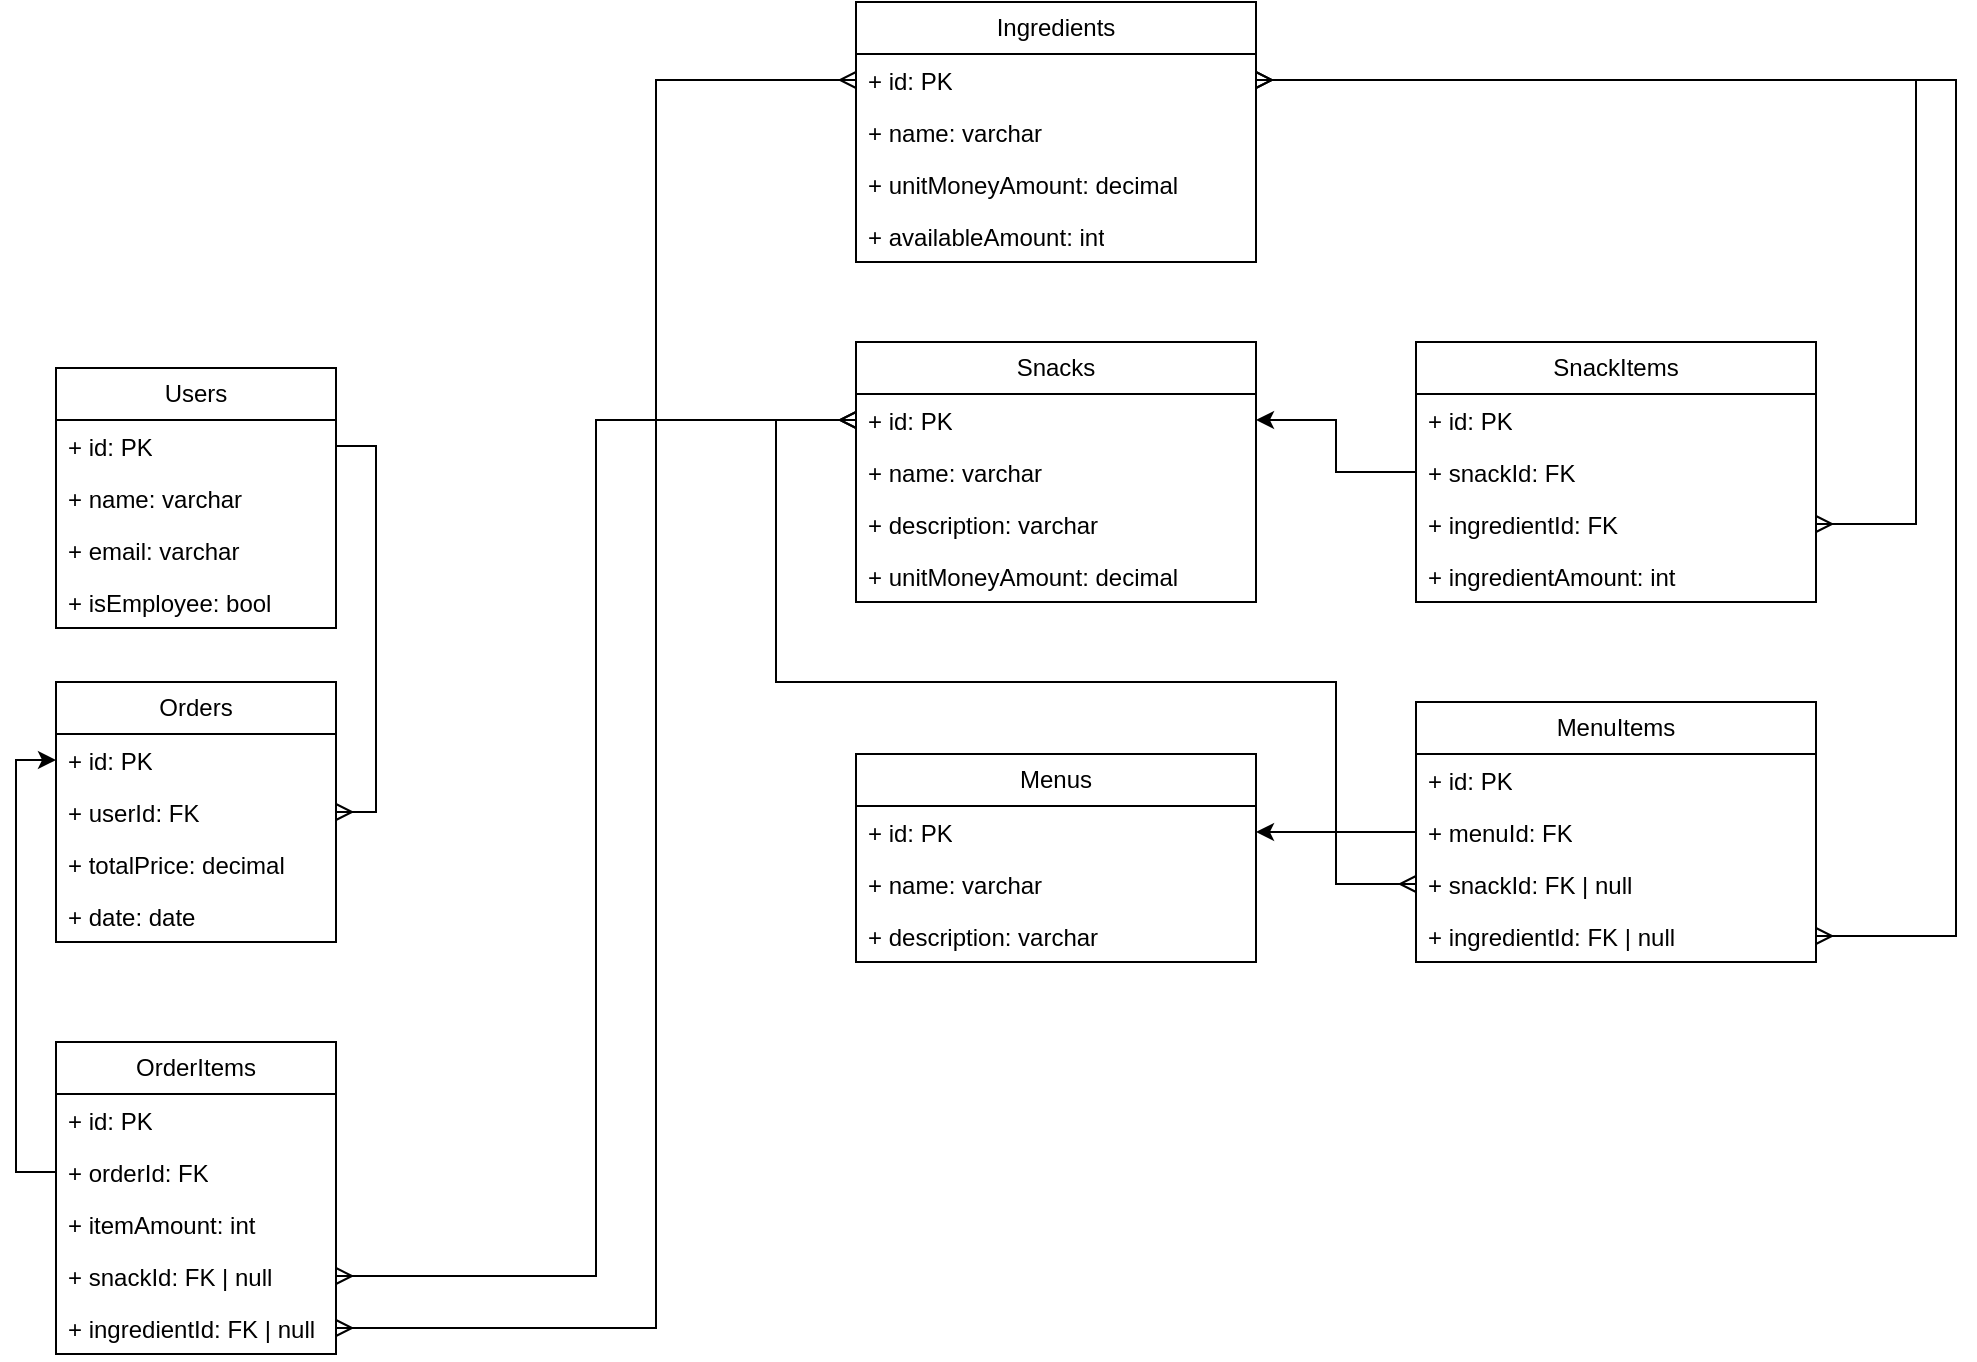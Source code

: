<mxfile version="22.1.18" type="device">
  <diagram name="Page-1" id="NidvvSA-zXaxL2Pu9Qfp">
    <mxGraphModel dx="2276" dy="751" grid="1" gridSize="10" guides="1" tooltips="1" connect="1" arrows="1" fold="1" page="1" pageScale="1" pageWidth="850" pageHeight="1100" math="0" shadow="0">
      <root>
        <mxCell id="0" />
        <mxCell id="1" parent="0" />
        <mxCell id="GDLetpXZg3lUrLNFWh9c-10" value="Users" style="swimlane;fontStyle=0;childLayout=stackLayout;horizontal=1;startSize=26;fillColor=none;horizontalStack=0;resizeParent=1;resizeParentMax=0;resizeLast=0;collapsible=1;marginBottom=0;whiteSpace=wrap;html=1;" vertex="1" parent="1">
          <mxGeometry x="-190" y="343" width="140" height="130" as="geometry" />
        </mxCell>
        <mxCell id="GDLetpXZg3lUrLNFWh9c-60" value="+ id: PK" style="text;strokeColor=none;fillColor=none;align=left;verticalAlign=top;spacingLeft=4;spacingRight=4;overflow=hidden;rotatable=0;points=[[0,0.5],[1,0.5]];portConstraint=eastwest;whiteSpace=wrap;html=1;" vertex="1" parent="GDLetpXZg3lUrLNFWh9c-10">
          <mxGeometry y="26" width="140" height="26" as="geometry" />
        </mxCell>
        <mxCell id="GDLetpXZg3lUrLNFWh9c-11" value="+ name: varchar" style="text;strokeColor=none;fillColor=none;align=left;verticalAlign=top;spacingLeft=4;spacingRight=4;overflow=hidden;rotatable=0;points=[[0,0.5],[1,0.5]];portConstraint=eastwest;whiteSpace=wrap;html=1;" vertex="1" parent="GDLetpXZg3lUrLNFWh9c-10">
          <mxGeometry y="52" width="140" height="26" as="geometry" />
        </mxCell>
        <mxCell id="GDLetpXZg3lUrLNFWh9c-12" value="+ email: varchar" style="text;strokeColor=none;fillColor=none;align=left;verticalAlign=top;spacingLeft=4;spacingRight=4;overflow=hidden;rotatable=0;points=[[0,0.5],[1,0.5]];portConstraint=eastwest;whiteSpace=wrap;html=1;" vertex="1" parent="GDLetpXZg3lUrLNFWh9c-10">
          <mxGeometry y="78" width="140" height="26" as="geometry" />
        </mxCell>
        <mxCell id="GDLetpXZg3lUrLNFWh9c-13" value="+ isEmployee: bool" style="text;strokeColor=none;fillColor=none;align=left;verticalAlign=top;spacingLeft=4;spacingRight=4;overflow=hidden;rotatable=0;points=[[0,0.5],[1,0.5]];portConstraint=eastwest;whiteSpace=wrap;html=1;" vertex="1" parent="GDLetpXZg3lUrLNFWh9c-10">
          <mxGeometry y="104" width="140" height="26" as="geometry" />
        </mxCell>
        <mxCell id="GDLetpXZg3lUrLNFWh9c-14" value="Ingredients" style="swimlane;fontStyle=0;childLayout=stackLayout;horizontal=1;startSize=26;fillColor=none;horizontalStack=0;resizeParent=1;resizeParentMax=0;resizeLast=0;collapsible=1;marginBottom=0;whiteSpace=wrap;html=1;" vertex="1" parent="1">
          <mxGeometry x="210" y="160" width="200" height="130" as="geometry" />
        </mxCell>
        <mxCell id="GDLetpXZg3lUrLNFWh9c-15" value="+ id: PK" style="text;strokeColor=none;fillColor=none;align=left;verticalAlign=top;spacingLeft=4;spacingRight=4;overflow=hidden;rotatable=0;points=[[0,0.5],[1,0.5]];portConstraint=eastwest;whiteSpace=wrap;html=1;" vertex="1" parent="GDLetpXZg3lUrLNFWh9c-14">
          <mxGeometry y="26" width="200" height="26" as="geometry" />
        </mxCell>
        <mxCell id="GDLetpXZg3lUrLNFWh9c-25" value="+ name: varchar" style="text;strokeColor=none;fillColor=none;align=left;verticalAlign=top;spacingLeft=4;spacingRight=4;overflow=hidden;rotatable=0;points=[[0,0.5],[1,0.5]];portConstraint=eastwest;whiteSpace=wrap;html=1;" vertex="1" parent="GDLetpXZg3lUrLNFWh9c-14">
          <mxGeometry y="52" width="200" height="26" as="geometry" />
        </mxCell>
        <mxCell id="GDLetpXZg3lUrLNFWh9c-16" value="+ unitMoneyAmount: decimal" style="text;strokeColor=none;fillColor=none;align=left;verticalAlign=top;spacingLeft=4;spacingRight=4;overflow=hidden;rotatable=0;points=[[0,0.5],[1,0.5]];portConstraint=eastwest;whiteSpace=wrap;html=1;" vertex="1" parent="GDLetpXZg3lUrLNFWh9c-14">
          <mxGeometry y="78" width="200" height="26" as="geometry" />
        </mxCell>
        <mxCell id="GDLetpXZg3lUrLNFWh9c-68" value="+ availableAmount: int" style="text;strokeColor=none;fillColor=none;align=left;verticalAlign=top;spacingLeft=4;spacingRight=4;overflow=hidden;rotatable=0;points=[[0,0.5],[1,0.5]];portConstraint=eastwest;whiteSpace=wrap;html=1;" vertex="1" parent="GDLetpXZg3lUrLNFWh9c-14">
          <mxGeometry y="104" width="200" height="26" as="geometry" />
        </mxCell>
        <mxCell id="GDLetpXZg3lUrLNFWh9c-18" value="Snacks" style="swimlane;fontStyle=0;childLayout=stackLayout;horizontal=1;startSize=26;fillColor=none;horizontalStack=0;resizeParent=1;resizeParentMax=0;resizeLast=0;collapsible=1;marginBottom=0;whiteSpace=wrap;html=1;" vertex="1" parent="1">
          <mxGeometry x="210" y="330" width="200" height="130" as="geometry" />
        </mxCell>
        <object label="+ id: PK" text="" oi="" id="GDLetpXZg3lUrLNFWh9c-30">
          <mxCell style="text;strokeColor=none;fillColor=none;align=left;verticalAlign=top;spacingLeft=4;spacingRight=4;overflow=hidden;rotatable=0;points=[[0,0.5],[1,0.5]];portConstraint=eastwest;whiteSpace=wrap;html=1;" vertex="1" parent="GDLetpXZg3lUrLNFWh9c-18">
            <mxGeometry y="26" width="200" height="26" as="geometry" />
          </mxCell>
        </object>
        <mxCell id="GDLetpXZg3lUrLNFWh9c-19" value="+ name: varchar" style="text;strokeColor=none;fillColor=none;align=left;verticalAlign=top;spacingLeft=4;spacingRight=4;overflow=hidden;rotatable=0;points=[[0,0.5],[1,0.5]];portConstraint=eastwest;whiteSpace=wrap;html=1;" vertex="1" parent="GDLetpXZg3lUrLNFWh9c-18">
          <mxGeometry y="52" width="200" height="26" as="geometry" />
        </mxCell>
        <object label="+ description: varchar" text="" oi="" id="GDLetpXZg3lUrLNFWh9c-23">
          <mxCell style="text;strokeColor=none;fillColor=none;align=left;verticalAlign=top;spacingLeft=4;spacingRight=4;overflow=hidden;rotatable=0;points=[[0,0.5],[1,0.5]];portConstraint=eastwest;whiteSpace=wrap;html=1;" vertex="1" parent="GDLetpXZg3lUrLNFWh9c-18">
            <mxGeometry y="78" width="200" height="26" as="geometry" />
          </mxCell>
        </object>
        <object label="+ unitMoneyAmount: decimal" text="" oi="" id="GDLetpXZg3lUrLNFWh9c-20">
          <mxCell style="text;strokeColor=none;fillColor=none;align=left;verticalAlign=top;spacingLeft=4;spacingRight=4;overflow=hidden;rotatable=0;points=[[0,0.5],[1,0.5]];portConstraint=eastwest;whiteSpace=wrap;html=1;" vertex="1" parent="GDLetpXZg3lUrLNFWh9c-18">
            <mxGeometry y="104" width="200" height="26" as="geometry" />
          </mxCell>
        </object>
        <mxCell id="GDLetpXZg3lUrLNFWh9c-26" value="SnackItems" style="swimlane;fontStyle=0;childLayout=stackLayout;horizontal=1;startSize=26;fillColor=none;horizontalStack=0;resizeParent=1;resizeParentMax=0;resizeLast=0;collapsible=1;marginBottom=0;whiteSpace=wrap;html=1;" vertex="1" parent="1">
          <mxGeometry x="490" y="330" width="200" height="130" as="geometry" />
        </mxCell>
        <mxCell id="GDLetpXZg3lUrLNFWh9c-27" value="+ id: PK" style="text;strokeColor=none;fillColor=none;align=left;verticalAlign=top;spacingLeft=4;spacingRight=4;overflow=hidden;rotatable=0;points=[[0,0.5],[1,0.5]];portConstraint=eastwest;whiteSpace=wrap;html=1;" vertex="1" parent="GDLetpXZg3lUrLNFWh9c-26">
          <mxGeometry y="26" width="200" height="26" as="geometry" />
        </mxCell>
        <object label="+ snackId: FK" text="" oi="" id="GDLetpXZg3lUrLNFWh9c-28">
          <mxCell style="text;strokeColor=none;fillColor=none;align=left;verticalAlign=top;spacingLeft=4;spacingRight=4;overflow=hidden;rotatable=0;points=[[0,0.5],[1,0.5]];portConstraint=eastwest;whiteSpace=wrap;html=1;" vertex="1" parent="GDLetpXZg3lUrLNFWh9c-26">
            <mxGeometry y="52" width="200" height="26" as="geometry" />
          </mxCell>
        </object>
        <object label="+ ingredientId: FK" text="" oi="" id="GDLetpXZg3lUrLNFWh9c-29">
          <mxCell style="text;strokeColor=none;fillColor=none;align=left;verticalAlign=top;spacingLeft=4;spacingRight=4;overflow=hidden;rotatable=0;points=[[0,0.5],[1,0.5]];portConstraint=eastwest;whiteSpace=wrap;html=1;" vertex="1" parent="GDLetpXZg3lUrLNFWh9c-26">
            <mxGeometry y="78" width="200" height="26" as="geometry" />
          </mxCell>
        </object>
        <object label="+ ingredientAmount: int" text="" oi="" id="GDLetpXZg3lUrLNFWh9c-69">
          <mxCell style="text;strokeColor=none;fillColor=none;align=left;verticalAlign=top;spacingLeft=4;spacingRight=4;overflow=hidden;rotatable=0;points=[[0,0.5],[1,0.5]];portConstraint=eastwest;whiteSpace=wrap;html=1;" vertex="1" parent="GDLetpXZg3lUrLNFWh9c-26">
            <mxGeometry y="104" width="200" height="26" as="geometry" />
          </mxCell>
        </object>
        <mxCell id="GDLetpXZg3lUrLNFWh9c-31" style="edgeStyle=orthogonalEdgeStyle;rounded=0;orthogonalLoop=1;jettySize=auto;html=1;entryX=1;entryY=0.5;entryDx=0;entryDy=0;" edge="1" parent="1" source="GDLetpXZg3lUrLNFWh9c-28" target="GDLetpXZg3lUrLNFWh9c-30">
          <mxGeometry relative="1" as="geometry" />
        </mxCell>
        <mxCell id="GDLetpXZg3lUrLNFWh9c-32" style="edgeStyle=orthogonalEdgeStyle;rounded=0;orthogonalLoop=1;jettySize=auto;html=1;entryX=1;entryY=0.5;entryDx=0;entryDy=0;endArrow=ERmany;endFill=0;startArrow=ERmany;startFill=0;" edge="1" parent="1" source="GDLetpXZg3lUrLNFWh9c-29" target="GDLetpXZg3lUrLNFWh9c-15">
          <mxGeometry relative="1" as="geometry">
            <Array as="points">
              <mxPoint x="740" y="421" />
              <mxPoint x="740" y="199" />
            </Array>
          </mxGeometry>
        </mxCell>
        <mxCell id="GDLetpXZg3lUrLNFWh9c-33" value="Menus" style="swimlane;fontStyle=0;childLayout=stackLayout;horizontal=1;startSize=26;fillColor=none;horizontalStack=0;resizeParent=1;resizeParentMax=0;resizeLast=0;collapsible=1;marginBottom=0;whiteSpace=wrap;html=1;" vertex="1" parent="1">
          <mxGeometry x="210" y="536" width="200" height="104" as="geometry" />
        </mxCell>
        <object label="+ id: PK" text="" oi="" id="GDLetpXZg3lUrLNFWh9c-34">
          <mxCell style="text;strokeColor=none;fillColor=none;align=left;verticalAlign=top;spacingLeft=4;spacingRight=4;overflow=hidden;rotatable=0;points=[[0,0.5],[1,0.5]];portConstraint=eastwest;whiteSpace=wrap;html=1;" vertex="1" parent="GDLetpXZg3lUrLNFWh9c-33">
            <mxGeometry y="26" width="200" height="26" as="geometry" />
          </mxCell>
        </object>
        <mxCell id="GDLetpXZg3lUrLNFWh9c-35" value="+ name: varchar" style="text;strokeColor=none;fillColor=none;align=left;verticalAlign=top;spacingLeft=4;spacingRight=4;overflow=hidden;rotatable=0;points=[[0,0.5],[1,0.5]];portConstraint=eastwest;whiteSpace=wrap;html=1;" vertex="1" parent="GDLetpXZg3lUrLNFWh9c-33">
          <mxGeometry y="52" width="200" height="26" as="geometry" />
        </mxCell>
        <object label="+ description: varchar" text="" oi="" id="GDLetpXZg3lUrLNFWh9c-36">
          <mxCell style="text;strokeColor=none;fillColor=none;align=left;verticalAlign=top;spacingLeft=4;spacingRight=4;overflow=hidden;rotatable=0;points=[[0,0.5],[1,0.5]];portConstraint=eastwest;whiteSpace=wrap;html=1;" vertex="1" parent="GDLetpXZg3lUrLNFWh9c-33">
            <mxGeometry y="78" width="200" height="26" as="geometry" />
          </mxCell>
        </object>
        <mxCell id="GDLetpXZg3lUrLNFWh9c-38" value="MenuItems" style="swimlane;fontStyle=0;childLayout=stackLayout;horizontal=1;startSize=26;fillColor=none;horizontalStack=0;resizeParent=1;resizeParentMax=0;resizeLast=0;collapsible=1;marginBottom=0;whiteSpace=wrap;html=1;" vertex="1" parent="1">
          <mxGeometry x="490" y="510" width="200" height="130" as="geometry" />
        </mxCell>
        <mxCell id="GDLetpXZg3lUrLNFWh9c-39" value="+ id: PK" style="text;strokeColor=none;fillColor=none;align=left;verticalAlign=top;spacingLeft=4;spacingRight=4;overflow=hidden;rotatable=0;points=[[0,0.5],[1,0.5]];portConstraint=eastwest;whiteSpace=wrap;html=1;" vertex="1" parent="GDLetpXZg3lUrLNFWh9c-38">
          <mxGeometry y="26" width="200" height="26" as="geometry" />
        </mxCell>
        <object label="+ menuId: FK" text="" oi="" id="GDLetpXZg3lUrLNFWh9c-43">
          <mxCell style="text;strokeColor=none;fillColor=none;align=left;verticalAlign=top;spacingLeft=4;spacingRight=4;overflow=hidden;rotatable=0;points=[[0,0.5],[1,0.5]];portConstraint=eastwest;whiteSpace=wrap;html=1;" vertex="1" parent="GDLetpXZg3lUrLNFWh9c-38">
            <mxGeometry y="52" width="200" height="26" as="geometry" />
          </mxCell>
        </object>
        <object label="+ snackId: FK | null" text="" oi="" id="GDLetpXZg3lUrLNFWh9c-40">
          <mxCell style="text;strokeColor=none;fillColor=none;align=left;verticalAlign=top;spacingLeft=4;spacingRight=4;overflow=hidden;rotatable=0;points=[[0,0.5],[1,0.5]];portConstraint=eastwest;whiteSpace=wrap;html=1;" vertex="1" parent="GDLetpXZg3lUrLNFWh9c-38">
            <mxGeometry y="78" width="200" height="26" as="geometry" />
          </mxCell>
        </object>
        <object label="+ ingredientId: FK | null" text="" oi="" id="GDLetpXZg3lUrLNFWh9c-41">
          <mxCell style="text;strokeColor=none;fillColor=none;align=left;verticalAlign=top;spacingLeft=4;spacingRight=4;overflow=hidden;rotatable=0;points=[[0,0.5],[1,0.5]];portConstraint=eastwest;whiteSpace=wrap;html=1;" vertex="1" parent="GDLetpXZg3lUrLNFWh9c-38">
            <mxGeometry y="104" width="200" height="26" as="geometry" />
          </mxCell>
        </object>
        <mxCell id="GDLetpXZg3lUrLNFWh9c-44" style="edgeStyle=orthogonalEdgeStyle;rounded=0;orthogonalLoop=1;jettySize=auto;html=1;entryX=1;entryY=0.5;entryDx=0;entryDy=0;startArrow=none;startFill=0;" edge="1" parent="1" source="GDLetpXZg3lUrLNFWh9c-43" target="GDLetpXZg3lUrLNFWh9c-34">
          <mxGeometry relative="1" as="geometry" />
        </mxCell>
        <mxCell id="GDLetpXZg3lUrLNFWh9c-45" style="edgeStyle=orthogonalEdgeStyle;rounded=0;orthogonalLoop=1;jettySize=auto;html=1;entryX=0;entryY=0.5;entryDx=0;entryDy=0;endArrow=ERmany;endFill=0;startArrow=ERmany;startFill=0;" edge="1" parent="1" source="GDLetpXZg3lUrLNFWh9c-40" target="GDLetpXZg3lUrLNFWh9c-30">
          <mxGeometry relative="1" as="geometry">
            <Array as="points">
              <mxPoint x="450" y="601" />
              <mxPoint x="450" y="500" />
              <mxPoint x="170" y="500" />
              <mxPoint x="170" y="369" />
            </Array>
          </mxGeometry>
        </mxCell>
        <mxCell id="GDLetpXZg3lUrLNFWh9c-46" style="edgeStyle=orthogonalEdgeStyle;rounded=0;orthogonalLoop=1;jettySize=auto;html=1;entryX=1;entryY=0.5;entryDx=0;entryDy=0;endArrow=ERmany;endFill=0;startArrow=ERmany;startFill=0;" edge="1" parent="1" source="GDLetpXZg3lUrLNFWh9c-41" target="GDLetpXZg3lUrLNFWh9c-15">
          <mxGeometry relative="1" as="geometry">
            <Array as="points">
              <mxPoint x="760" y="627" />
              <mxPoint x="760" y="199" />
            </Array>
          </mxGeometry>
        </mxCell>
        <mxCell id="GDLetpXZg3lUrLNFWh9c-47" value="Orders" style="swimlane;fontStyle=0;childLayout=stackLayout;horizontal=1;startSize=26;fillColor=none;horizontalStack=0;resizeParent=1;resizeParentMax=0;resizeLast=0;collapsible=1;marginBottom=0;whiteSpace=wrap;html=1;" vertex="1" parent="1">
          <mxGeometry x="-190" y="500" width="140" height="130" as="geometry" />
        </mxCell>
        <mxCell id="GDLetpXZg3lUrLNFWh9c-48" value="+ id: PK" style="text;strokeColor=none;fillColor=none;align=left;verticalAlign=top;spacingLeft=4;spacingRight=4;overflow=hidden;rotatable=0;points=[[0,0.5],[1,0.5]];portConstraint=eastwest;whiteSpace=wrap;html=1;" vertex="1" parent="GDLetpXZg3lUrLNFWh9c-47">
          <mxGeometry y="26" width="140" height="26" as="geometry" />
        </mxCell>
        <mxCell id="GDLetpXZg3lUrLNFWh9c-49" value="+ userId: FK" style="text;strokeColor=none;fillColor=none;align=left;verticalAlign=top;spacingLeft=4;spacingRight=4;overflow=hidden;rotatable=0;points=[[0,0.5],[1,0.5]];portConstraint=eastwest;whiteSpace=wrap;html=1;" vertex="1" parent="GDLetpXZg3lUrLNFWh9c-47">
          <mxGeometry y="52" width="140" height="26" as="geometry" />
        </mxCell>
        <mxCell id="GDLetpXZg3lUrLNFWh9c-50" value="+ totalPrice: decimal" style="text;strokeColor=none;fillColor=none;align=left;verticalAlign=top;spacingLeft=4;spacingRight=4;overflow=hidden;rotatable=0;points=[[0,0.5],[1,0.5]];portConstraint=eastwest;whiteSpace=wrap;html=1;" vertex="1" parent="GDLetpXZg3lUrLNFWh9c-47">
          <mxGeometry y="78" width="140" height="26" as="geometry" />
        </mxCell>
        <mxCell id="GDLetpXZg3lUrLNFWh9c-55" value="+ date: date" style="text;strokeColor=none;fillColor=none;align=left;verticalAlign=top;spacingLeft=4;spacingRight=4;overflow=hidden;rotatable=0;points=[[0,0.5],[1,0.5]];portConstraint=eastwest;whiteSpace=wrap;html=1;" vertex="1" parent="GDLetpXZg3lUrLNFWh9c-47">
          <mxGeometry y="104" width="140" height="26" as="geometry" />
        </mxCell>
        <mxCell id="GDLetpXZg3lUrLNFWh9c-51" value="OrderItems" style="swimlane;fontStyle=0;childLayout=stackLayout;horizontal=1;startSize=26;fillColor=none;horizontalStack=0;resizeParent=1;resizeParentMax=0;resizeLast=0;collapsible=1;marginBottom=0;whiteSpace=wrap;html=1;" vertex="1" parent="1">
          <mxGeometry x="-190" y="680" width="140" height="156" as="geometry" />
        </mxCell>
        <mxCell id="GDLetpXZg3lUrLNFWh9c-52" value="+ id: PK" style="text;strokeColor=none;fillColor=none;align=left;verticalAlign=top;spacingLeft=4;spacingRight=4;overflow=hidden;rotatable=0;points=[[0,0.5],[1,0.5]];portConstraint=eastwest;whiteSpace=wrap;html=1;" vertex="1" parent="GDLetpXZg3lUrLNFWh9c-51">
          <mxGeometry y="26" width="140" height="26" as="geometry" />
        </mxCell>
        <mxCell id="GDLetpXZg3lUrLNFWh9c-57" value="+ orderId: FK" style="text;strokeColor=none;fillColor=none;align=left;verticalAlign=top;spacingLeft=4;spacingRight=4;overflow=hidden;rotatable=0;points=[[0,0.5],[1,0.5]];portConstraint=eastwest;whiteSpace=wrap;html=1;" vertex="1" parent="GDLetpXZg3lUrLNFWh9c-51">
          <mxGeometry y="52" width="140" height="26" as="geometry" />
        </mxCell>
        <mxCell id="GDLetpXZg3lUrLNFWh9c-56" value="+ itemAmount: int" style="text;strokeColor=none;fillColor=none;align=left;verticalAlign=top;spacingLeft=4;spacingRight=4;overflow=hidden;rotatable=0;points=[[0,0.5],[1,0.5]];portConstraint=eastwest;whiteSpace=wrap;html=1;" vertex="1" parent="GDLetpXZg3lUrLNFWh9c-51">
          <mxGeometry y="78" width="140" height="26" as="geometry" />
        </mxCell>
        <mxCell id="GDLetpXZg3lUrLNFWh9c-53" value="+ snackId: FK | null" style="text;strokeColor=none;fillColor=none;align=left;verticalAlign=top;spacingLeft=4;spacingRight=4;overflow=hidden;rotatable=0;points=[[0,0.5],[1,0.5]];portConstraint=eastwest;whiteSpace=wrap;html=1;" vertex="1" parent="GDLetpXZg3lUrLNFWh9c-51">
          <mxGeometry y="104" width="140" height="26" as="geometry" />
        </mxCell>
        <mxCell id="GDLetpXZg3lUrLNFWh9c-54" value="+ ingredientId: FK | null" style="text;strokeColor=none;fillColor=none;align=left;verticalAlign=top;spacingLeft=4;spacingRight=4;overflow=hidden;rotatable=0;points=[[0,0.5],[1,0.5]];portConstraint=eastwest;whiteSpace=wrap;html=1;" vertex="1" parent="GDLetpXZg3lUrLNFWh9c-51">
          <mxGeometry y="130" width="140" height="26" as="geometry" />
        </mxCell>
        <mxCell id="GDLetpXZg3lUrLNFWh9c-58" style="edgeStyle=orthogonalEdgeStyle;rounded=0;orthogonalLoop=1;jettySize=auto;html=1;" edge="1" parent="1" source="GDLetpXZg3lUrLNFWh9c-57" target="GDLetpXZg3lUrLNFWh9c-48">
          <mxGeometry relative="1" as="geometry">
            <Array as="points">
              <mxPoint x="-210" y="745" />
              <mxPoint x="-210" y="539" />
            </Array>
          </mxGeometry>
        </mxCell>
        <mxCell id="GDLetpXZg3lUrLNFWh9c-61" style="edgeStyle=orthogonalEdgeStyle;rounded=0;orthogonalLoop=1;jettySize=auto;html=1;entryX=1;entryY=0.5;entryDx=0;entryDy=0;startArrow=ERmany;startFill=0;endArrow=none;endFill=0;" edge="1" parent="1" source="GDLetpXZg3lUrLNFWh9c-49" target="GDLetpXZg3lUrLNFWh9c-60">
          <mxGeometry relative="1" as="geometry">
            <Array as="points">
              <mxPoint x="-30" y="565" />
              <mxPoint x="-30" y="382" />
            </Array>
          </mxGeometry>
        </mxCell>
        <mxCell id="GDLetpXZg3lUrLNFWh9c-62" style="edgeStyle=orthogonalEdgeStyle;rounded=0;orthogonalLoop=1;jettySize=auto;html=1;entryX=0;entryY=0.5;entryDx=0;entryDy=0;startArrow=ERmany;startFill=0;endArrow=ERmany;endFill=0;" edge="1" parent="1" source="GDLetpXZg3lUrLNFWh9c-53" target="GDLetpXZg3lUrLNFWh9c-30">
          <mxGeometry relative="1" as="geometry" />
        </mxCell>
        <mxCell id="GDLetpXZg3lUrLNFWh9c-63" style="edgeStyle=orthogonalEdgeStyle;rounded=0;orthogonalLoop=1;jettySize=auto;html=1;entryX=0;entryY=0.5;entryDx=0;entryDy=0;startArrow=ERmany;startFill=0;endArrow=ERmany;endFill=0;" edge="1" parent="1" source="GDLetpXZg3lUrLNFWh9c-54" target="GDLetpXZg3lUrLNFWh9c-15">
          <mxGeometry relative="1" as="geometry">
            <Array as="points">
              <mxPoint x="110" y="823" />
              <mxPoint x="110" y="199" />
            </Array>
          </mxGeometry>
        </mxCell>
      </root>
    </mxGraphModel>
  </diagram>
</mxfile>
